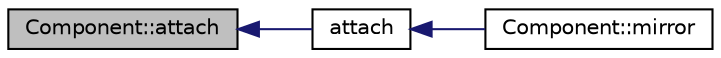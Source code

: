 digraph "Component::attach"
{
  edge [fontname="Helvetica",fontsize="10",labelfontname="Helvetica",labelfontsize="10"];
  node [fontname="Helvetica",fontsize="10",shape=record];
  rankdir="LR";
  Node78 [label="Component::attach",height=0.2,width=0.4,color="black", fillcolor="grey75", style="filled", fontcolor="black"];
  Node78 -> Node79 [dir="back",color="midnightblue",fontsize="10",style="solid",fontname="Helvetica"];
  Node79 [label="attach",height=0.2,width=0.4,color="black", fillcolor="white", style="filled",URL="$globalfunctions_8h.html#a09e34955be2ae478ecf8ee52ce4cc741",tooltip="Attaches two components This method attaches attachment component to base componet, making the links fit together. "];
  Node79 -> Node80 [dir="back",color="midnightblue",fontsize="10",style="solid",fontname="Helvetica"];
  Node80 [label="Component::mirror",height=0.2,width=0.4,color="black", fillcolor="white", style="filled",URL="$classComponent.html#a12fc1771122cebeb04603a1e9029fe19",tooltip="Mirror the component. "];
}
